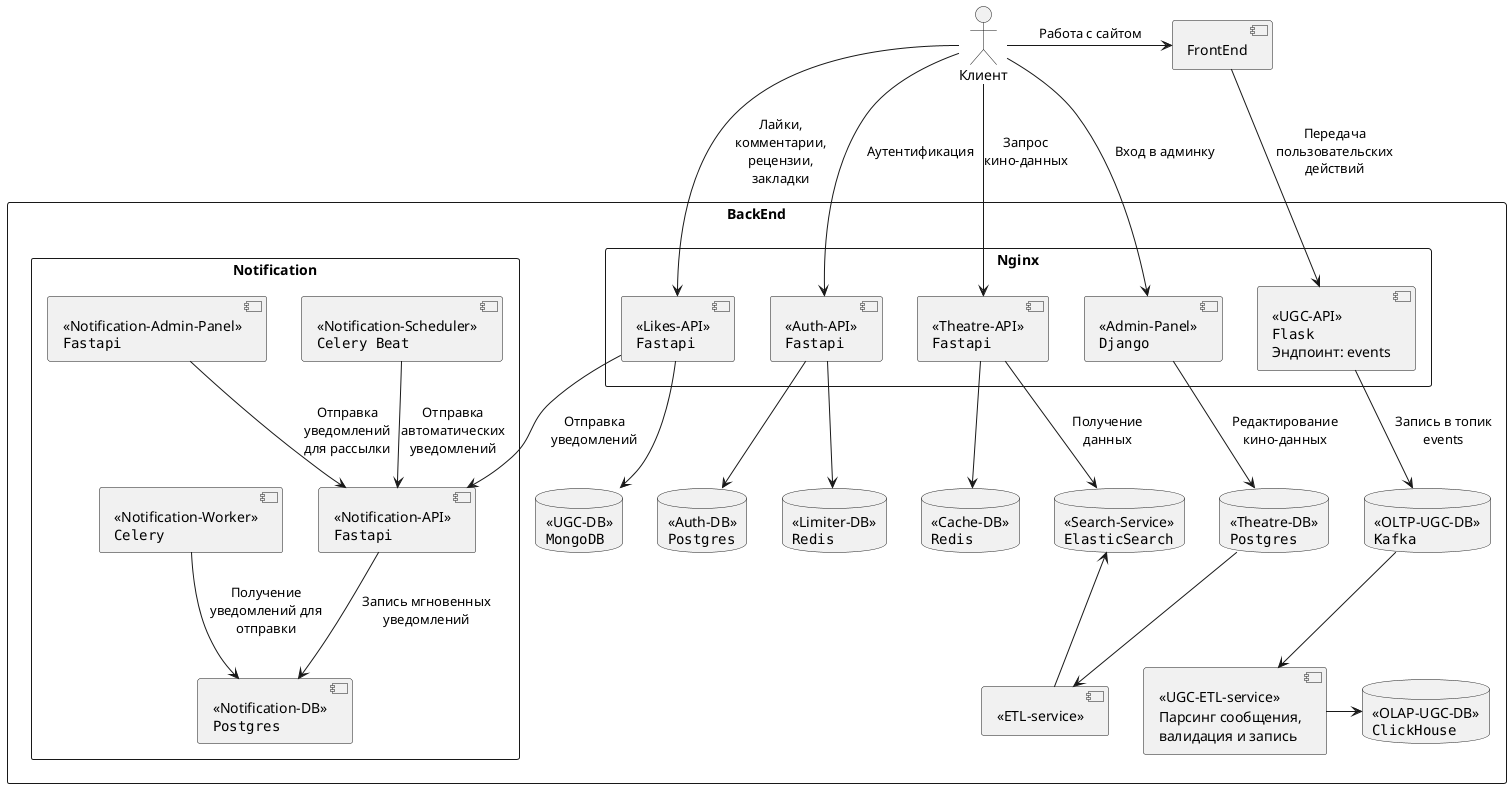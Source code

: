 @startuml Текущая архитектура
skinparam componentStyle uml2
actor Клиент as Client
component "FrontEnd" as FrontEnd
rectangle "BackEnd" {
    rectangle "Nginx" as ApiV1 {
        component "<<Admin-Panel>>\n""Django""" as AdminPanel
        component "<<Theatre-API>>\n""Fastapi""" as TheatreApi
        component "<<Auth-API>>\n""Fastapi""" as AuthApi
        component "<<Likes-API>>\n""Fastapi""" as LikesApi
        component "<<UGC-API>>\n""Flask""\nЭндпоинт: events" as UGCApi
    }
    component "<<ETL-service>>" as ETLService
    database "<<Search-Service>>\n""ElasticSearch""" as SearchService
    database "<<Cache-DB>>\n""Redis""" as CacheDB
    database "<<Theatre-DB>>\n""Postgres""" as TheatreDB
    database "<<Auth-DB>>\n""Postgres""" as AuthDB
    database "<<Limiter-DB>>\n""Redis""" as LimiterDB
    database "<<OLTP-UGC-DB>>\n""Kafka""" as OLTP_UGC_DB
    database "<<OLAP-UGC-DB>>\n""ClickHouse""" as OLAP_UGC_DB
    database "<<UGC-DB>>\n""MongoDB""" as UGC_DB
    component "<<UGC-ETL-service>>\nПарсинг сообщения,\nвалидация и запись" as UGC_ETL
    rectangle "Notification" as Notification {
        component "<<Notification-API>>\n""Fastapi""" as NotificationAPI
        component "<<Notification-DB>>\n""Postgres""" as NotificationDB
        component "<<Notification-Worker>>\n""Celery""" as NotificationWorker
        component "<<Notification-Scheduler>>\n""Celery Beat""" as NotificationScheduler
        component "<<Notification-Admin-Panel>>\n""Fastapi""" as NotificationAdminPanel
    }
}

Client -down-> AdminPanel: Вход в админку
Client -down-> TheatreApi: Запрос\nкино-данных
Client -down-> AuthApi: Аутентификация
Client -down-> LikesApi: Лайки,\nкомментарии,\nрецензии,\nзакладки
Client -> FrontEnd: Работа с сайтом
FrontEnd -down-> UGCApi: Передача\nпользовательских\nдействий
TheatreApi -down-> SearchService: Получение\nданных
TheatreApi -down-> CacheDB
AdminPanel -down-> TheatreDB: Редактирование\nкино-данных
AuthApi -down-> AuthDB
AuthApi -down-> LimiterDB
TheatreDB -down-> ETLService
ETLService -up-> SearchService
UGCApi -down-> OLTP_UGC_DB: Запись в топик\nevents
LikesApi -down-> UGC_DB
OLTP_UGC_DB -down-> UGC_ETL
UGC_ETL -right-> OLAP_UGC_DB
LikesApi -down-> NotificationAPI: Отправка\nуведомлений
NotificationAPI -down-> NotificationDB: Запись мгновенных\nуведомлений
NotificationWorker -down-> NotificationDB: Получение\nуведомлений для\nотправки
NotificationScheduler -down-> NotificationAPI: Отправка\nавтоматических\nуведомлений
NotificationAdminPanel -down-> NotificationAPI: Отправка\nуведомлений\nдля рассылки
@enduml